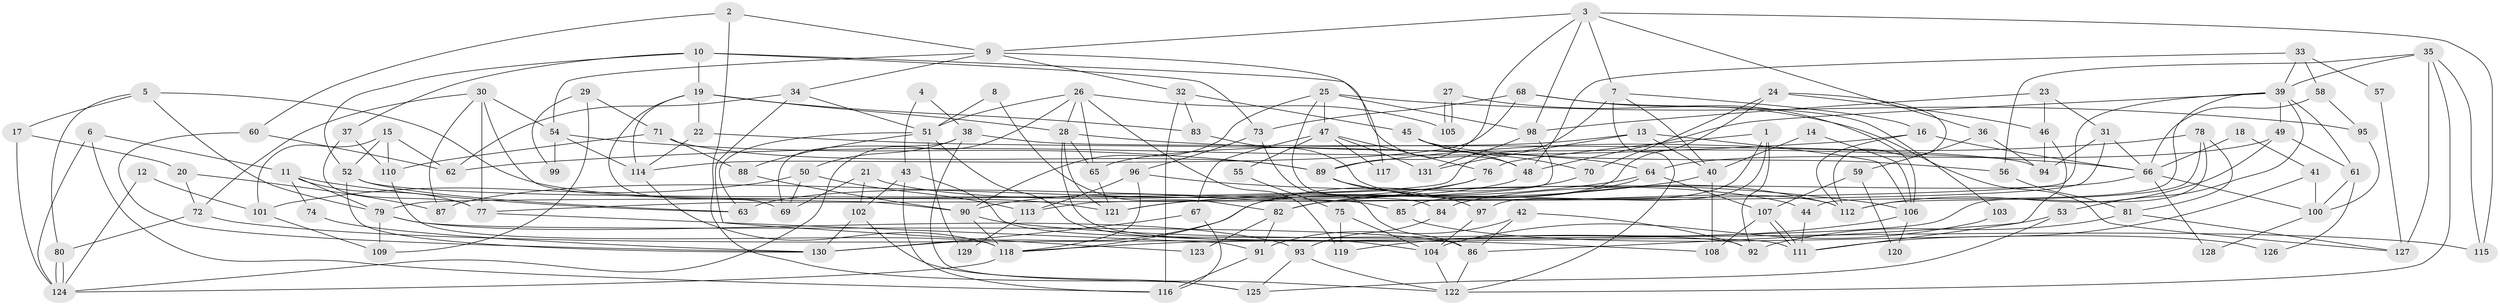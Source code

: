 // coarse degree distribution, {8: 0.043478260869565216, 6: 0.06521739130434782, 4: 0.25, 9: 0.043478260869565216, 3: 0.2391304347826087, 11: 0.021739130434782608, 15: 0.021739130434782608, 5: 0.09782608695652174, 7: 0.03260869565217391, 2: 0.18478260869565216}
// Generated by graph-tools (version 1.1) at 2025/50/03/04/25 22:50:52]
// undirected, 131 vertices, 262 edges
graph export_dot {
  node [color=gray90,style=filled];
  1;
  2;
  3;
  4;
  5;
  6;
  7;
  8;
  9;
  10;
  11;
  12;
  13;
  14;
  15;
  16;
  17;
  18;
  19;
  20;
  21;
  22;
  23;
  24;
  25;
  26;
  27;
  28;
  29;
  30;
  31;
  32;
  33;
  34;
  35;
  36;
  37;
  38;
  39;
  40;
  41;
  42;
  43;
  44;
  45;
  46;
  47;
  48;
  49;
  50;
  51;
  52;
  53;
  54;
  55;
  56;
  57;
  58;
  59;
  60;
  61;
  62;
  63;
  64;
  65;
  66;
  67;
  68;
  69;
  70;
  71;
  72;
  73;
  74;
  75;
  76;
  77;
  78;
  79;
  80;
  81;
  82;
  83;
  84;
  85;
  86;
  87;
  88;
  89;
  90;
  91;
  92;
  93;
  94;
  95;
  96;
  97;
  98;
  99;
  100;
  101;
  102;
  103;
  104;
  105;
  106;
  107;
  108;
  109;
  110;
  111;
  112;
  113;
  114;
  115;
  116;
  117;
  118;
  119;
  120;
  121;
  122;
  123;
  124;
  125;
  126;
  127;
  128;
  129;
  130;
  131;
  1 -- 76;
  1 -- 97;
  1 -- 85;
  1 -- 92;
  2 -- 122;
  2 -- 9;
  2 -- 60;
  3 -- 98;
  3 -- 9;
  3 -- 7;
  3 -- 36;
  3 -- 89;
  3 -- 115;
  4 -- 43;
  4 -- 38;
  5 -- 79;
  5 -- 121;
  5 -- 17;
  5 -- 80;
  6 -- 116;
  6 -- 124;
  6 -- 11;
  7 -- 16;
  7 -- 40;
  7 -- 79;
  7 -- 122;
  8 -- 82;
  8 -- 51;
  9 -- 54;
  9 -- 34;
  9 -- 32;
  9 -- 117;
  10 -- 19;
  10 -- 52;
  10 -- 37;
  10 -- 48;
  10 -- 73;
  11 -- 79;
  11 -- 63;
  11 -- 74;
  11 -- 77;
  12 -- 124;
  12 -- 101;
  13 -- 131;
  13 -- 65;
  13 -- 40;
  13 -- 106;
  14 -- 106;
  14 -- 40;
  15 -- 52;
  15 -- 110;
  15 -- 62;
  15 -- 101;
  16 -- 112;
  16 -- 62;
  16 -- 66;
  17 -- 124;
  17 -- 20;
  18 -- 66;
  18 -- 41;
  19 -- 22;
  19 -- 28;
  19 -- 69;
  19 -- 83;
  19 -- 114;
  20 -- 72;
  20 -- 87;
  21 -- 69;
  21 -- 44;
  21 -- 102;
  22 -- 64;
  22 -- 114;
  23 -- 46;
  23 -- 31;
  23 -- 98;
  24 -- 70;
  24 -- 112;
  24 -- 46;
  24 -- 130;
  25 -- 98;
  25 -- 84;
  25 -- 47;
  25 -- 90;
  25 -- 95;
  26 -- 28;
  26 -- 124;
  26 -- 51;
  26 -- 65;
  26 -- 105;
  26 -- 119;
  27 -- 127;
  27 -- 105;
  27 -- 105;
  28 -- 65;
  28 -- 121;
  28 -- 66;
  28 -- 111;
  29 -- 109;
  29 -- 71;
  29 -- 99;
  30 -- 90;
  30 -- 77;
  30 -- 54;
  30 -- 72;
  30 -- 87;
  31 -- 82;
  31 -- 66;
  31 -- 94;
  32 -- 116;
  32 -- 45;
  32 -- 83;
  33 -- 58;
  33 -- 48;
  33 -- 39;
  33 -- 57;
  34 -- 51;
  34 -- 62;
  34 -- 123;
  35 -- 115;
  35 -- 56;
  35 -- 39;
  35 -- 122;
  35 -- 127;
  36 -- 94;
  36 -- 59;
  37 -- 77;
  37 -- 110;
  38 -- 94;
  38 -- 125;
  38 -- 50;
  38 -- 69;
  39 -- 44;
  39 -- 48;
  39 -- 49;
  39 -- 53;
  39 -- 61;
  39 -- 77;
  40 -- 108;
  40 -- 121;
  41 -- 100;
  41 -- 111;
  42 -- 91;
  42 -- 86;
  42 -- 92;
  43 -- 102;
  43 -- 92;
  43 -- 116;
  44 -- 111;
  45 -- 48;
  45 -- 56;
  45 -- 70;
  46 -- 111;
  46 -- 94;
  47 -- 76;
  47 -- 55;
  47 -- 67;
  47 -- 117;
  47 -- 131;
  48 -- 63;
  49 -- 112;
  49 -- 61;
  49 -- 64;
  50 -- 69;
  50 -- 101;
  50 -- 113;
  51 -- 63;
  51 -- 88;
  51 -- 104;
  51 -- 129;
  52 -- 130;
  52 -- 63;
  52 -- 85;
  53 -- 86;
  53 -- 125;
  54 -- 114;
  54 -- 89;
  54 -- 99;
  55 -- 75;
  56 -- 81;
  57 -- 127;
  58 -- 66;
  58 -- 95;
  59 -- 107;
  59 -- 120;
  60 -- 130;
  60 -- 62;
  61 -- 100;
  61 -- 126;
  64 -- 107;
  64 -- 82;
  64 -- 121;
  65 -- 121;
  66 -- 84;
  66 -- 100;
  66 -- 128;
  67 -- 130;
  67 -- 116;
  68 -- 114;
  68 -- 73;
  68 -- 103;
  68 -- 106;
  70 -- 118;
  71 -- 89;
  71 -- 110;
  71 -- 88;
  72 -- 80;
  72 -- 108;
  73 -- 96;
  73 -- 86;
  74 -- 130;
  75 -- 119;
  75 -- 104;
  76 -- 90;
  76 -- 87;
  77 -- 91;
  78 -- 89;
  78 -- 112;
  78 -- 81;
  78 -- 118;
  79 -- 86;
  79 -- 93;
  79 -- 109;
  80 -- 124;
  80 -- 124;
  81 -- 92;
  81 -- 127;
  82 -- 91;
  82 -- 123;
  83 -- 112;
  84 -- 93;
  85 -- 126;
  86 -- 122;
  88 -- 90;
  89 -- 97;
  89 -- 112;
  90 -- 115;
  90 -- 118;
  91 -- 116;
  93 -- 122;
  93 -- 125;
  95 -- 100;
  96 -- 118;
  96 -- 106;
  96 -- 113;
  97 -- 104;
  98 -- 113;
  98 -- 131;
  100 -- 128;
  101 -- 109;
  102 -- 125;
  102 -- 130;
  103 -- 104;
  104 -- 122;
  106 -- 119;
  106 -- 120;
  107 -- 108;
  107 -- 111;
  107 -- 111;
  110 -- 118;
  113 -- 129;
  114 -- 118;
  118 -- 124;
}

